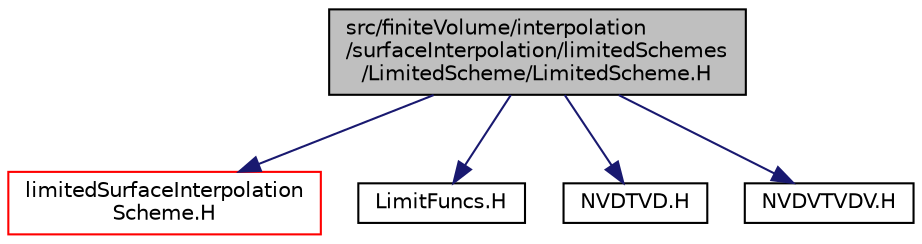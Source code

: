 digraph "src/finiteVolume/interpolation/surfaceInterpolation/limitedSchemes/LimitedScheme/LimitedScheme.H"
{
  bgcolor="transparent";
  edge [fontname="Helvetica",fontsize="10",labelfontname="Helvetica",labelfontsize="10"];
  node [fontname="Helvetica",fontsize="10",shape=record];
  Node1 [label="src/finiteVolume/interpolation\l/surfaceInterpolation/limitedSchemes\l/LimitedScheme/LimitedScheme.H",height=0.2,width=0.4,color="black", fillcolor="grey75", style="filled", fontcolor="black"];
  Node1 -> Node2 [color="midnightblue",fontsize="10",style="solid",fontname="Helvetica"];
  Node2 [label="limitedSurfaceInterpolation\lScheme.H",height=0.2,width=0.4,color="red",URL="$a06181.html"];
  Node1 -> Node3 [color="midnightblue",fontsize="10",style="solid",fontname="Helvetica"];
  Node3 [label="LimitFuncs.H",height=0.2,width=0.4,color="black",URL="$a06177.html"];
  Node1 -> Node4 [color="midnightblue",fontsize="10",style="solid",fontname="Helvetica"];
  Node4 [label="NVDTVD.H",height=0.2,width=0.4,color="black",URL="$a06178.html"];
  Node1 -> Node5 [color="midnightblue",fontsize="10",style="solid",fontname="Helvetica"];
  Node5 [label="NVDVTVDV.H",height=0.2,width=0.4,color="black",URL="$a06179.html"];
}
